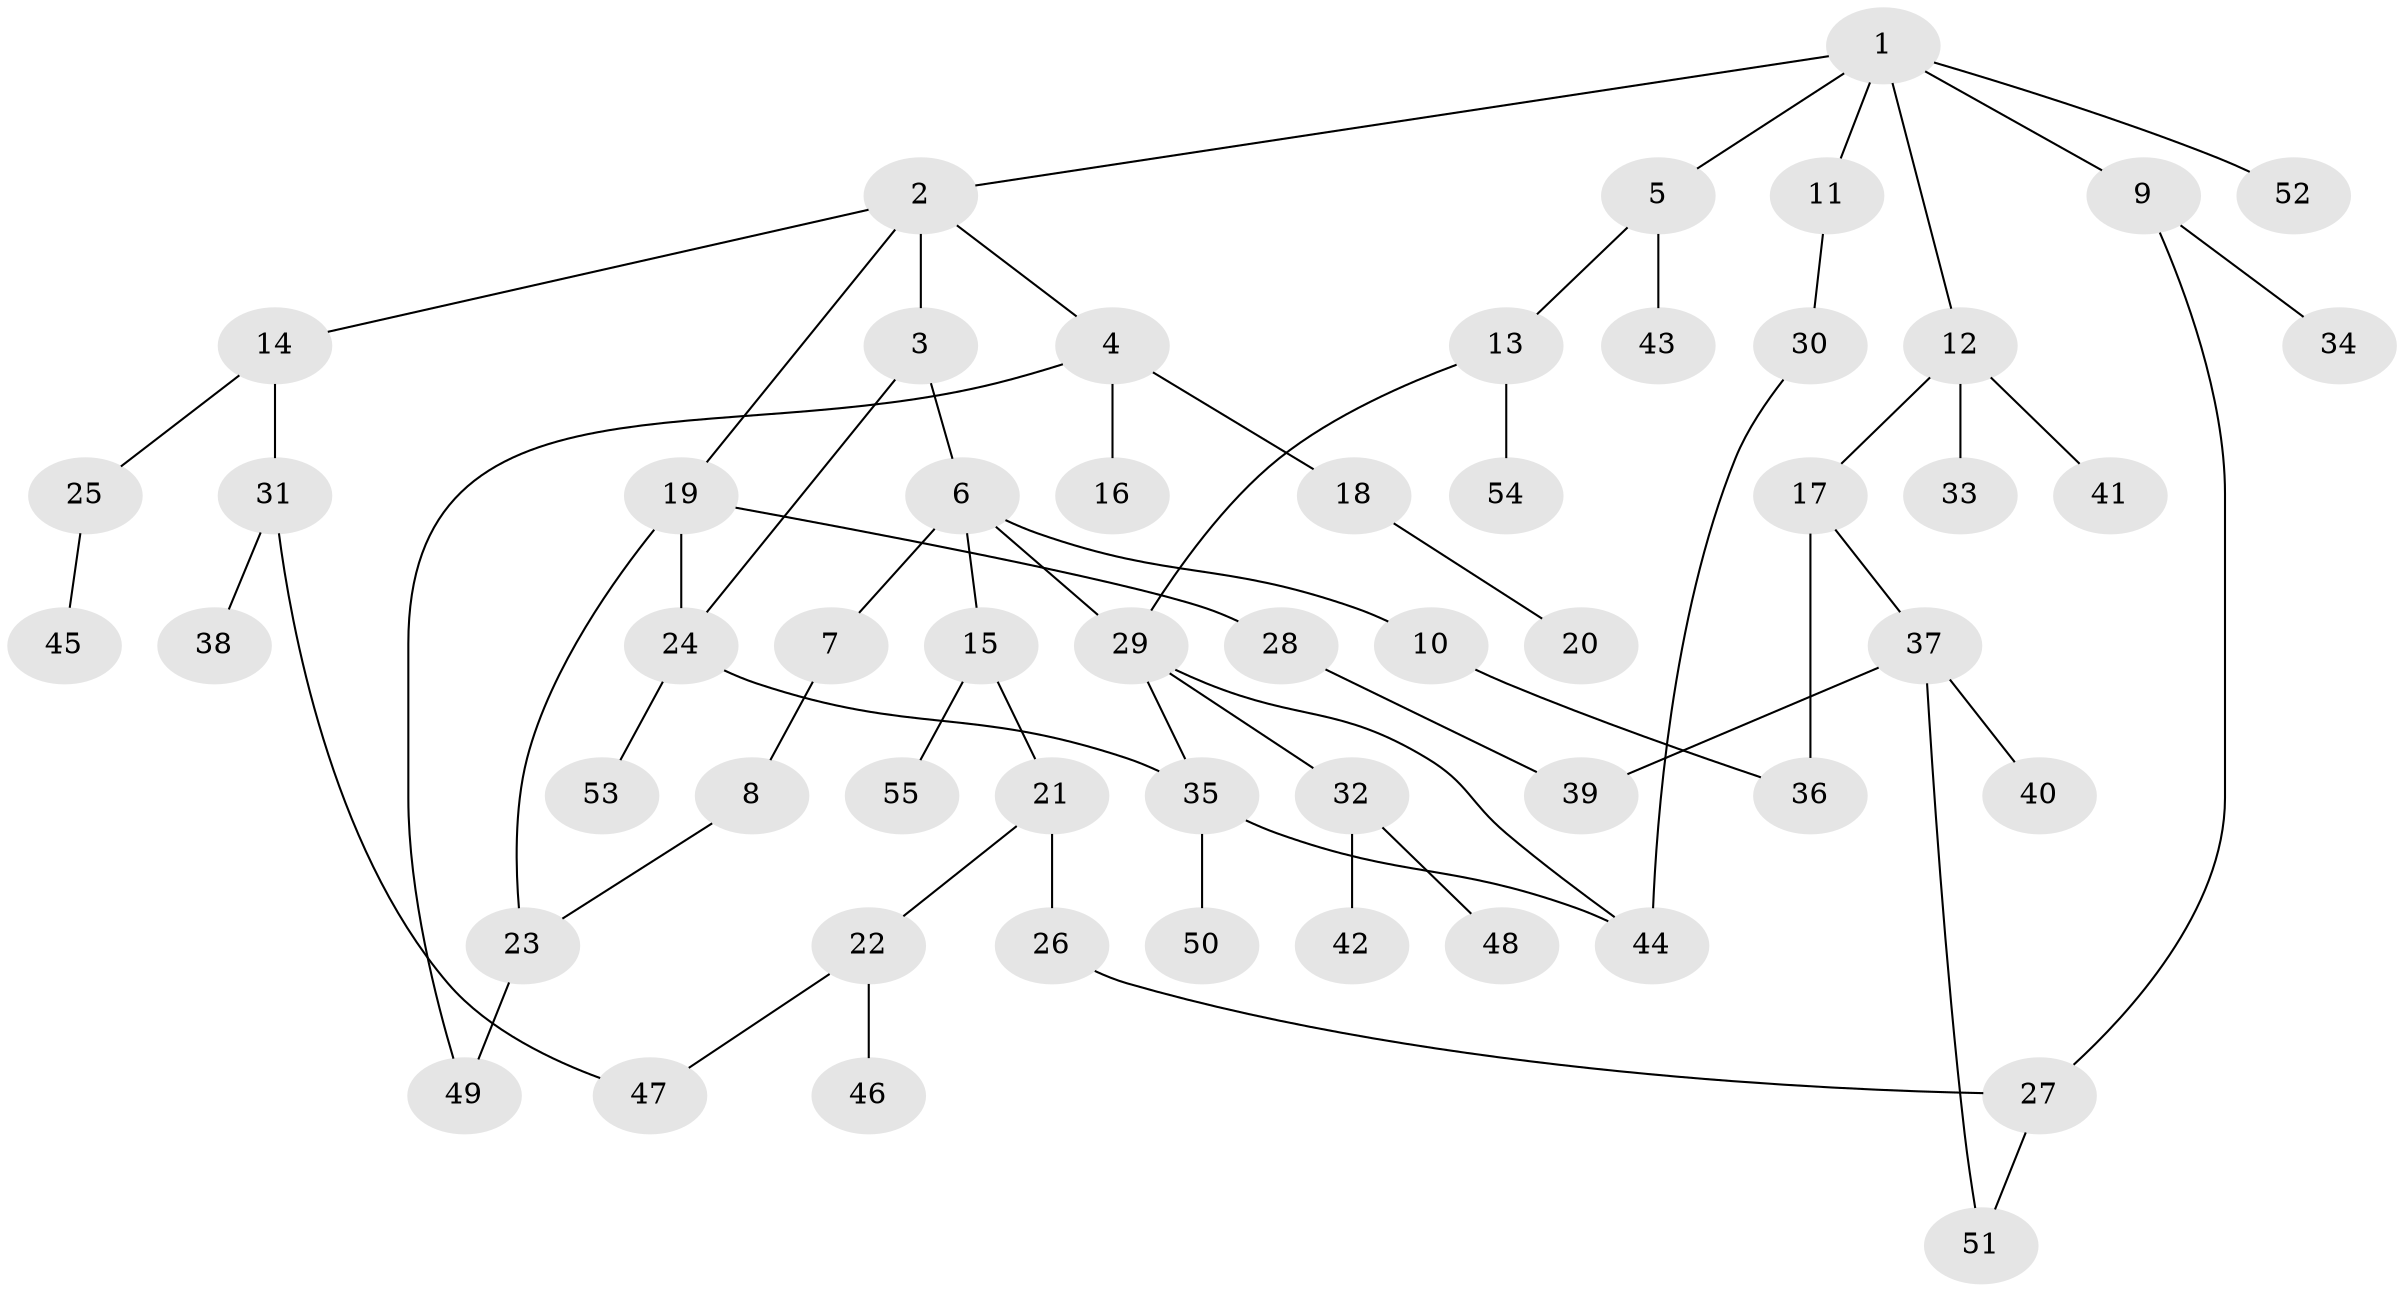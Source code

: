 // Generated by graph-tools (version 1.1) at 2025/13/03/09/25 04:13:29]
// undirected, 55 vertices, 66 edges
graph export_dot {
graph [start="1"]
  node [color=gray90,style=filled];
  1;
  2;
  3;
  4;
  5;
  6;
  7;
  8;
  9;
  10;
  11;
  12;
  13;
  14;
  15;
  16;
  17;
  18;
  19;
  20;
  21;
  22;
  23;
  24;
  25;
  26;
  27;
  28;
  29;
  30;
  31;
  32;
  33;
  34;
  35;
  36;
  37;
  38;
  39;
  40;
  41;
  42;
  43;
  44;
  45;
  46;
  47;
  48;
  49;
  50;
  51;
  52;
  53;
  54;
  55;
  1 -- 2;
  1 -- 5;
  1 -- 9;
  1 -- 11;
  1 -- 12;
  1 -- 52;
  2 -- 3;
  2 -- 4;
  2 -- 14;
  2 -- 19;
  3 -- 6;
  3 -- 24;
  4 -- 16;
  4 -- 18;
  4 -- 49;
  5 -- 13;
  5 -- 43;
  6 -- 7;
  6 -- 10;
  6 -- 15;
  6 -- 29;
  7 -- 8;
  8 -- 23;
  9 -- 34;
  9 -- 27;
  10 -- 36;
  11 -- 30;
  12 -- 17;
  12 -- 33;
  12 -- 41;
  13 -- 29;
  13 -- 54;
  14 -- 25;
  14 -- 31;
  15 -- 21;
  15 -- 55;
  17 -- 37;
  17 -- 36;
  18 -- 20;
  19 -- 23;
  19 -- 24;
  19 -- 28;
  21 -- 22;
  21 -- 26;
  22 -- 46;
  22 -- 47;
  23 -- 49;
  24 -- 35;
  24 -- 53;
  25 -- 45;
  26 -- 27;
  27 -- 51;
  28 -- 39;
  29 -- 32;
  29 -- 35;
  29 -- 44;
  30 -- 44;
  31 -- 38;
  31 -- 47;
  32 -- 42;
  32 -- 48;
  35 -- 50;
  35 -- 44;
  37 -- 40;
  37 -- 51;
  37 -- 39;
}
